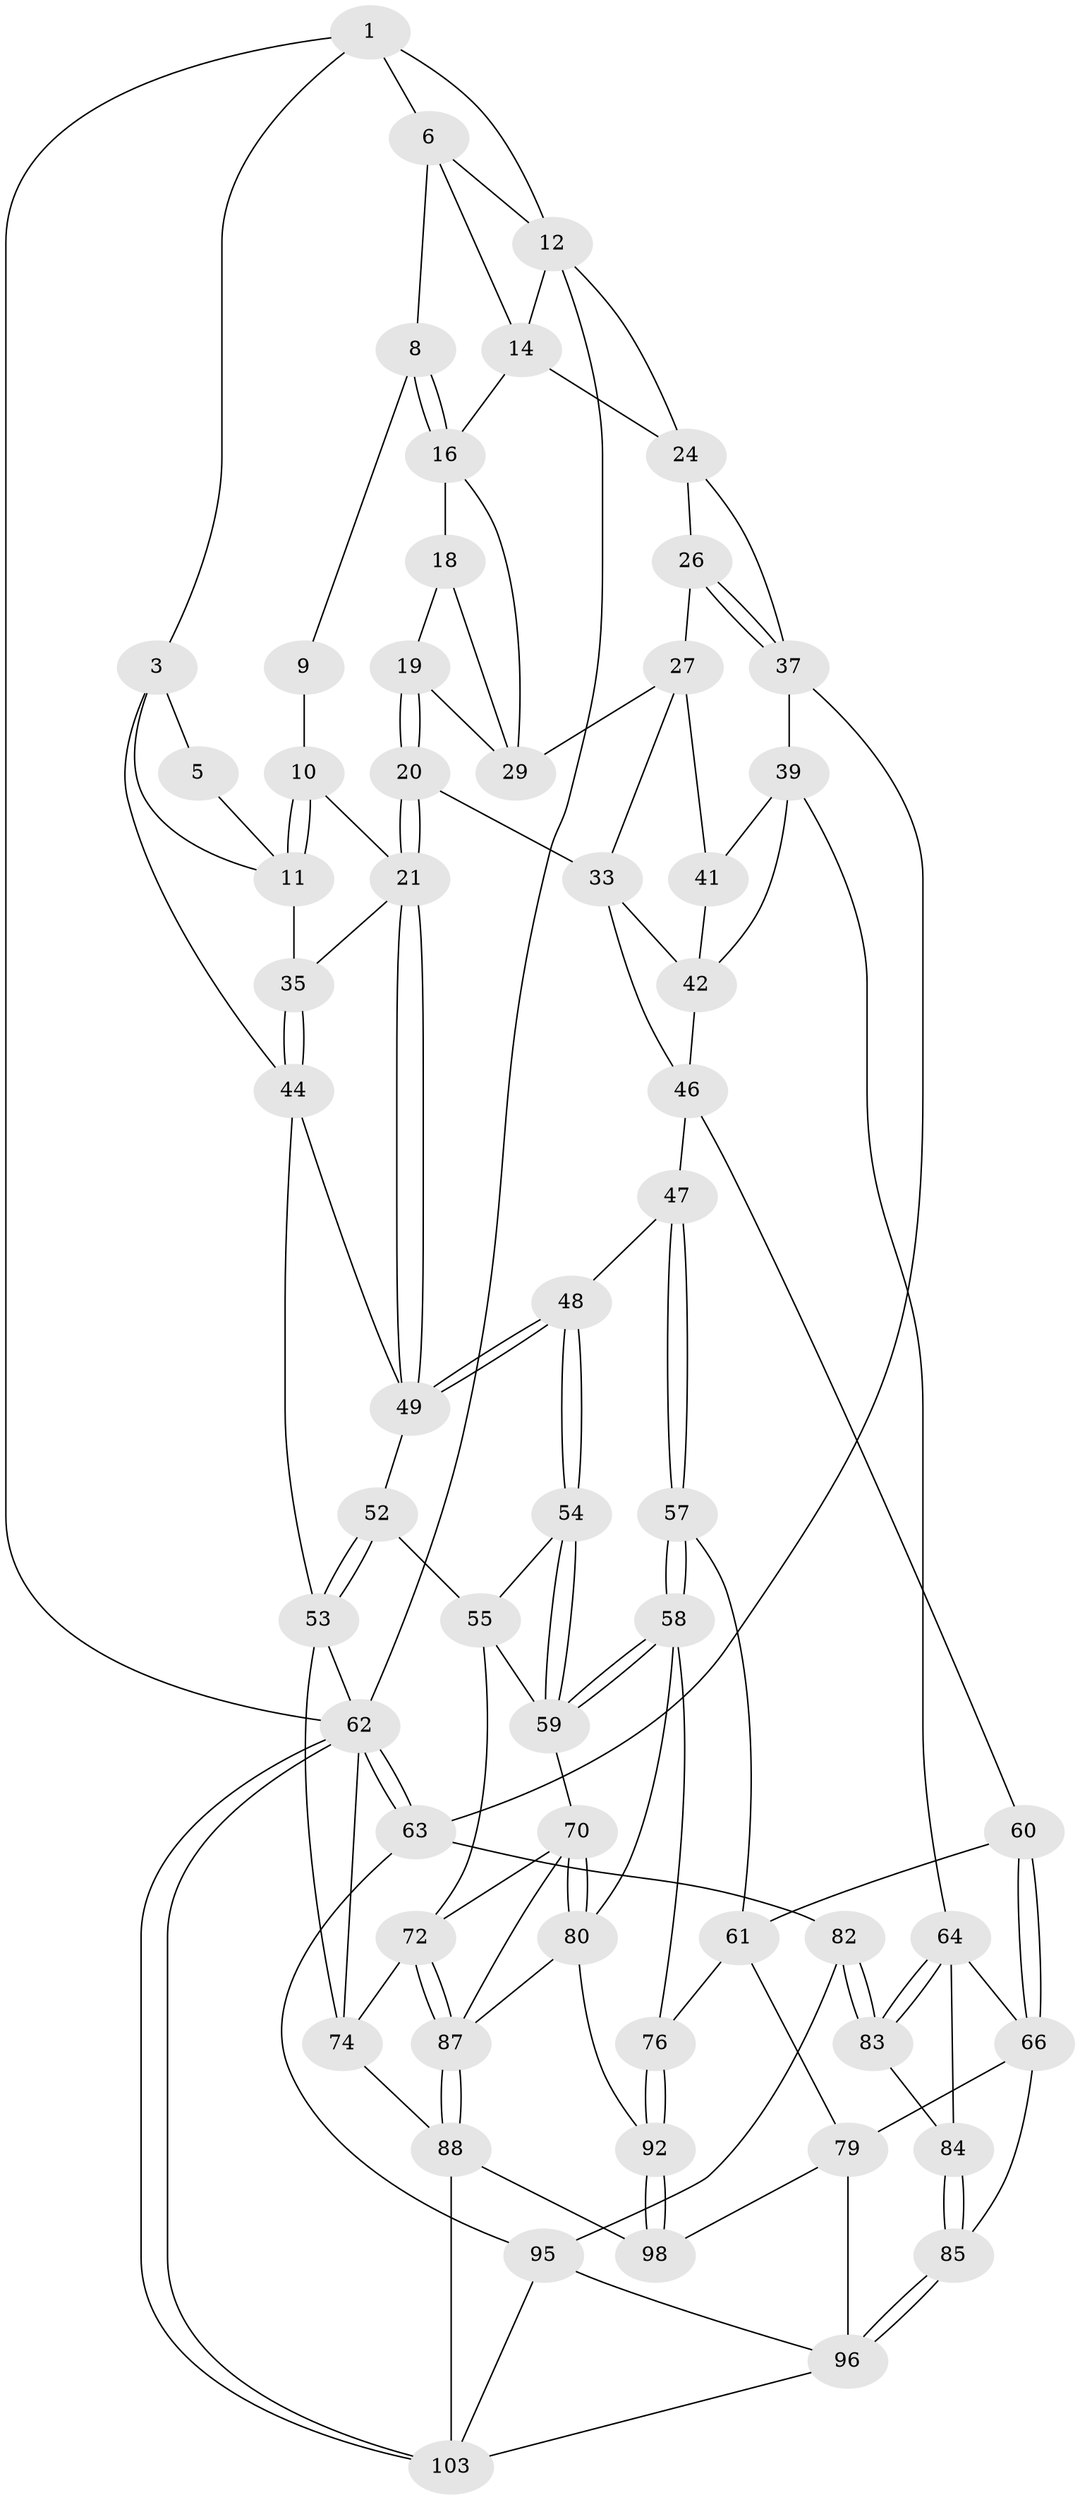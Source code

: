 // original degree distribution, {3: 0.019230769230769232, 6: 0.23076923076923078, 5: 0.5, 4: 0.25}
// Generated by graph-tools (version 1.1) at 2025/42/03/06/25 10:42:36]
// undirected, 60 vertices, 135 edges
graph export_dot {
graph [start="1"]
  node [color=gray90,style=filled];
  1 [pos="+0.3424427081754511+0",super="+2"];
  3 [pos="+0+0.12296649185352197",super="+4"];
  5 [pos="+0.19563187148026204+0"];
  6 [pos="+0.3737959600464133+0",super="+7"];
  8 [pos="+0.38751372276065077+0"];
  9 [pos="+0.3432676754993616+0.024403180109223484"];
  10 [pos="+0.17869725444711543+0.13964524220500493",super="+23"];
  11 [pos="+0.11816257264312183+0.14824053957278835",super="+36"];
  12 [pos="+0.7664085119796115+0",super="+13"];
  14 [pos="+0.7530321739627439+0.044579935681875016",super="+15"];
  16 [pos="+0.48193508441704097+0.08717643264712366",super="+17"];
  18 [pos="+0.4814164792334361+0.10453316614548779"];
  19 [pos="+0.4741448573854873+0.13897432501915613",super="+31"];
  20 [pos="+0.38898837035097966+0.331756981012337",super="+32"];
  21 [pos="+0.3777445912969698+0.3428849805646956",super="+22"];
  24 [pos="+1+0.07172616653287156",super="+25"];
  26 [pos="+0.8285652590830631+0.2524438691809167"];
  27 [pos="+0.8235516752602862+0.2583471332200555",super="+28"];
  29 [pos="+0.6474937219043743+0.19490418932356168",super="+30"];
  33 [pos="+0.6791153977521107+0.2858328665068682",super="+34"];
  35 [pos="+0.09060786583437817+0.2399952058688704"];
  37 [pos="+1+0.19798651970748296",super="+38"];
  39 [pos="+1+0.5051473988993918",super="+40"];
  41 [pos="+0.8243987807098311+0.2623814624918021"];
  42 [pos="+0.8158735038661389+0.4330731802388471",super="+43"];
  44 [pos="+0.11909907633298651+0.3960922199943993",super="+45"];
  46 [pos="+0.5827464958855446+0.40496413592113784",super="+50"];
  47 [pos="+0.48061592348138754+0.4239216363011491"];
  48 [pos="+0.3838798168718116+0.36656212426744694"];
  49 [pos="+0.3782586359733663+0.35328351599981045",super="+51"];
  52 [pos="+0.11157187054715606+0.5404127511652593"];
  53 [pos="+0+0.5882505298454199",super="+67"];
  54 [pos="+0.3597500138701975+0.4328836168330824"];
  55 [pos="+0.15161773308992918+0.5593563395200979",super="+56"];
  57 [pos="+0.5346391853382837+0.5720720958359218"];
  58 [pos="+0.3825288625121246+0.6584638642330655",super="+77"];
  59 [pos="+0.3481584658727184+0.6058608885073086",super="+69"];
  60 [pos="+0.7150417217034716+0.5650403700858561"];
  61 [pos="+0.5962299749462127+0.5983428181883518",super="+75"];
  62 [pos="+1+1",super="+68"];
  63 [pos="+1+0.8833349003081666",super="+81"];
  64 [pos="+0.963382285748027+0.5990958769911179",super="+65"];
  66 [pos="+0.7616701697817578+0.614211803356404",super="+78"];
  70 [pos="+0.24139074470685118+0.7221668824795682",super="+71"];
  72 [pos="+0.18275050700354145+0.7391819093369956",super="+73"];
  74 [pos="+0.13075071854672446+0.7235381909885812",super="+89"];
  76 [pos="+0.48044900697143145+0.7711231067076694"];
  79 [pos="+0.626598538154363+0.7884866069098214",super="+97"];
  80 [pos="+0.338470907306289+0.7254849817550735",super="+90"];
  82 [pos="+0.9686728615351724+0.7971263807264343",super="+94"];
  83 [pos="+0.9472473079003901+0.7490048169832962",super="+86"];
  84 [pos="+0.8086452890713461+0.7450718169968837"];
  85 [pos="+0.7098500669754401+0.8147657249438975"];
  87 [pos="+0.12325070466646469+1",super="+91"];
  88 [pos="+0+1",super="+101"];
  92 [pos="+0.46524714426296837+0.8694952774328355",super="+93"];
  95 [pos="+0.846939421407556+0.9143696222642044",super="+102"];
  96 [pos="+0.7321532860419623+0.8784087519132114",super="+99"];
  98 [pos="+0.48729838685833093+0.9336765479473724",super="+100"];
  103 [pos="+0.8493653296265405+1",super="+104"];
  1 -- 6;
  1 -- 3;
  1 -- 62;
  1 -- 12;
  3 -- 5;
  3 -- 11;
  3 -- 44;
  5 -- 11;
  6 -- 12;
  6 -- 8;
  6 -- 14;
  8 -- 9;
  8 -- 16;
  8 -- 16;
  9 -- 10 [weight=2];
  10 -- 11;
  10 -- 11;
  10 -- 21;
  11 -- 35;
  12 -- 14;
  12 -- 24;
  12 -- 62;
  14 -- 24;
  14 -- 16;
  16 -- 18;
  16 -- 29;
  18 -- 19;
  18 -- 29;
  19 -- 20 [weight=2];
  19 -- 20;
  19 -- 29;
  20 -- 21;
  20 -- 21;
  20 -- 33;
  21 -- 49;
  21 -- 49;
  21 -- 35;
  24 -- 37;
  24 -- 26;
  26 -- 27;
  26 -- 37;
  26 -- 37;
  27 -- 41;
  27 -- 33;
  27 -- 29;
  33 -- 42;
  33 -- 46;
  35 -- 44;
  35 -- 44;
  37 -- 39;
  37 -- 63;
  39 -- 64;
  39 -- 41;
  39 -- 42;
  41 -- 42;
  42 -- 46;
  44 -- 49;
  44 -- 53;
  46 -- 47;
  46 -- 60;
  47 -- 48;
  47 -- 57;
  47 -- 57;
  48 -- 49;
  48 -- 49;
  48 -- 54;
  48 -- 54;
  49 -- 52;
  52 -- 53;
  52 -- 53;
  52 -- 55;
  53 -- 74;
  53 -- 62;
  54 -- 55;
  54 -- 59;
  54 -- 59;
  55 -- 59;
  55 -- 72;
  57 -- 58;
  57 -- 58;
  57 -- 61;
  58 -- 59;
  58 -- 59;
  58 -- 80;
  58 -- 76;
  59 -- 70;
  60 -- 61;
  60 -- 66;
  60 -- 66;
  61 -- 76;
  61 -- 79;
  62 -- 63;
  62 -- 63;
  62 -- 103;
  62 -- 103;
  62 -- 74;
  63 -- 82;
  63 -- 95;
  64 -- 83;
  64 -- 83;
  64 -- 66;
  64 -- 84;
  66 -- 85;
  66 -- 79;
  70 -- 80;
  70 -- 80;
  70 -- 72;
  70 -- 87;
  72 -- 87;
  72 -- 87;
  72 -- 74;
  74 -- 88;
  76 -- 92;
  76 -- 92;
  79 -- 96;
  79 -- 98;
  80 -- 92;
  80 -- 87;
  82 -- 83 [weight=2];
  82 -- 83;
  82 -- 95;
  83 -- 84;
  84 -- 85;
  84 -- 85;
  85 -- 96;
  85 -- 96;
  87 -- 88;
  87 -- 88;
  88 -- 98;
  88 -- 103;
  92 -- 98 [weight=2];
  92 -- 98;
  95 -- 96;
  95 -- 103;
  96 -- 103;
}

